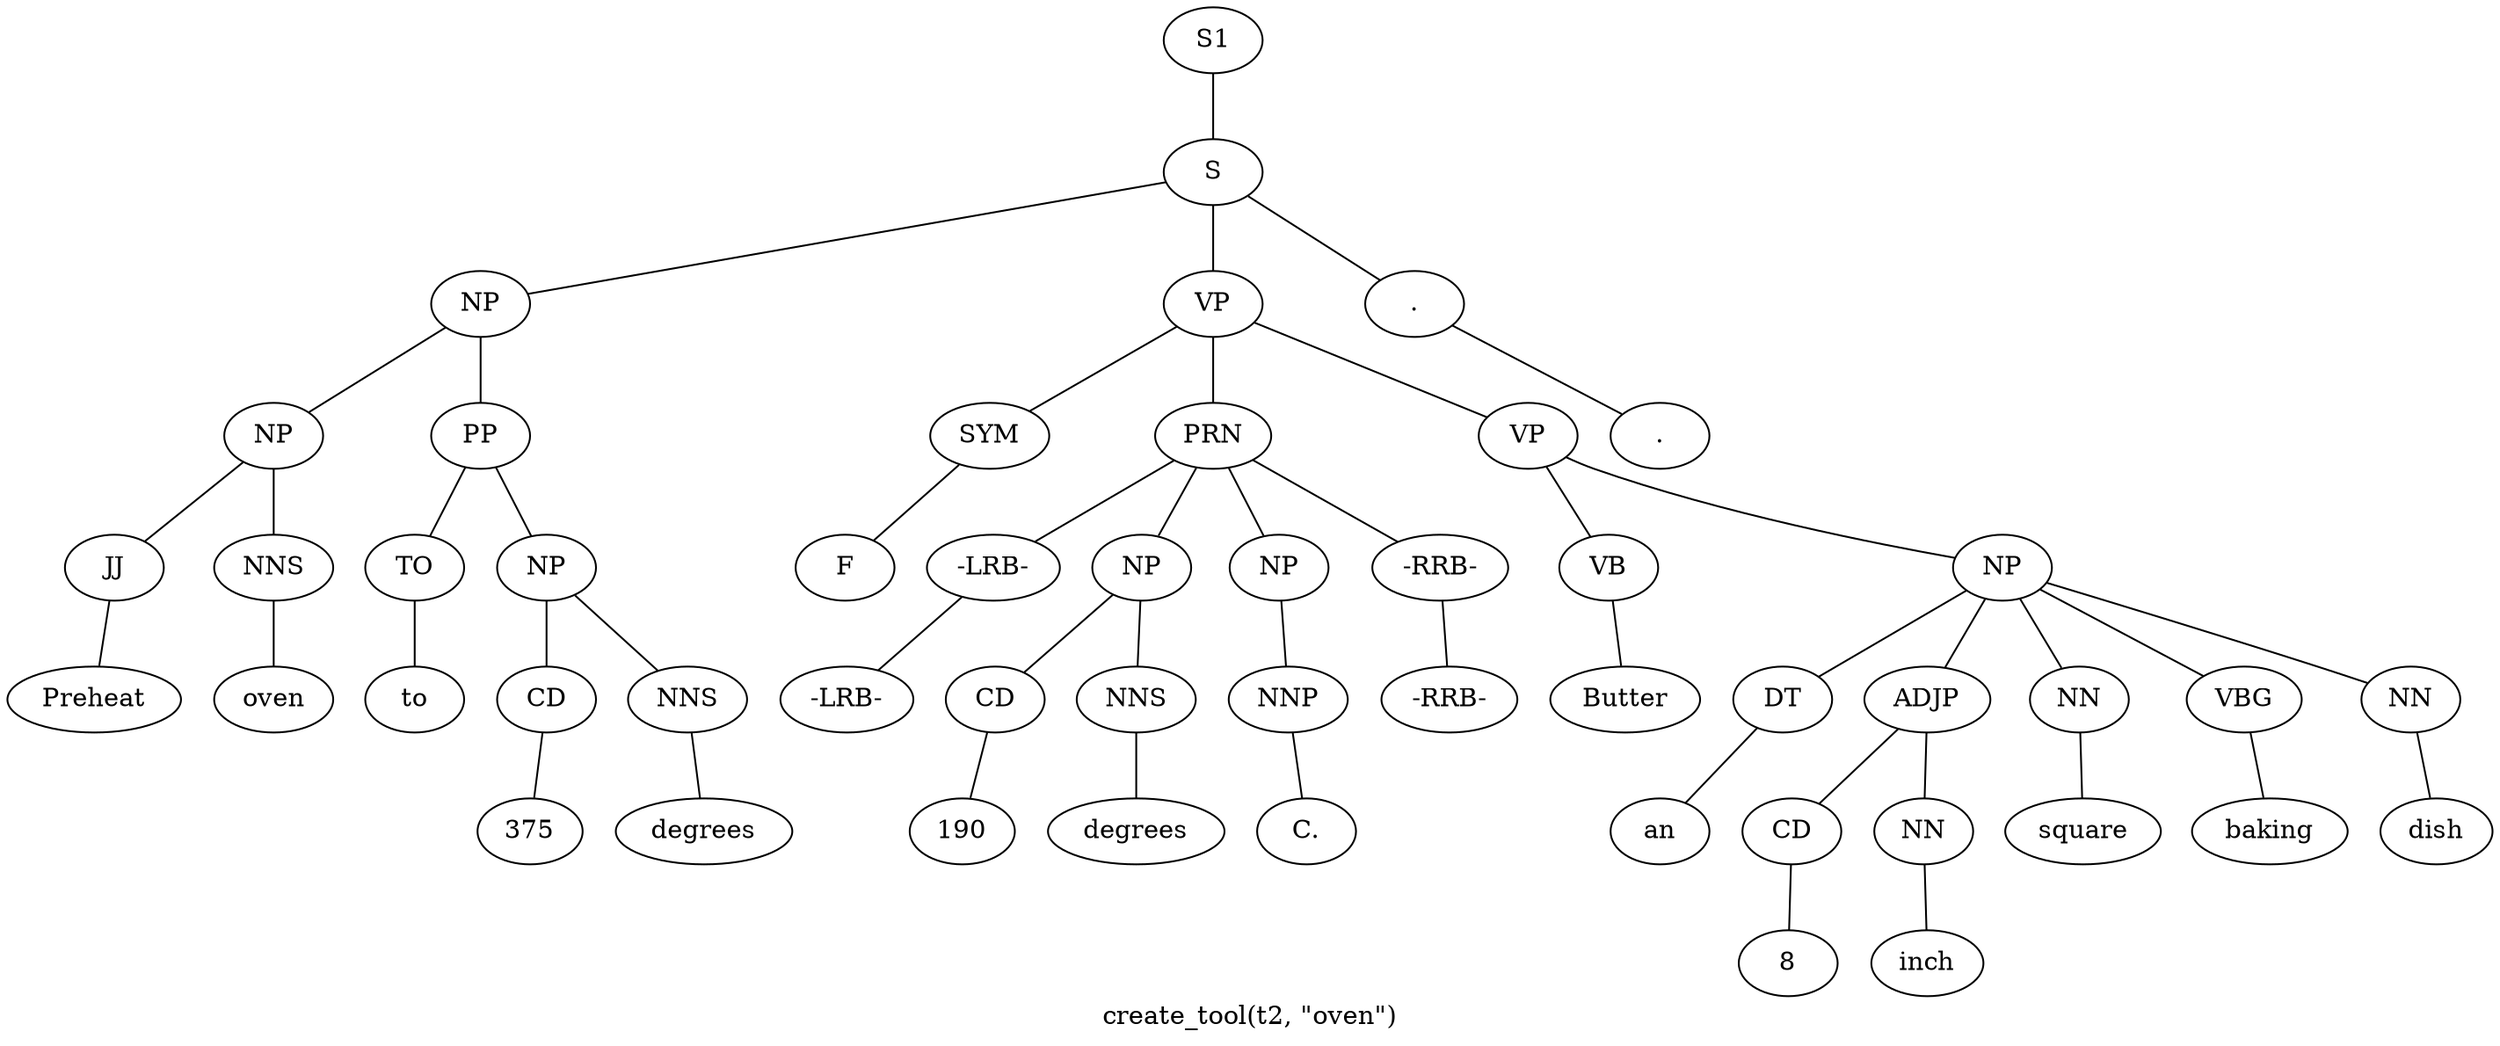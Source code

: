 graph SyntaxGraph {
	label = "create_tool(t2, \"oven\")";
	Node0 [label="S1"];
	Node1 [label="S"];
	Node2 [label="NP"];
	Node3 [label="NP"];
	Node4 [label="JJ"];
	Node5 [label="Preheat"];
	Node6 [label="NNS"];
	Node7 [label="oven"];
	Node8 [label="PP"];
	Node9 [label="TO"];
	Node10 [label="to"];
	Node11 [label="NP"];
	Node12 [label="CD"];
	Node13 [label="375"];
	Node14 [label="NNS"];
	Node15 [label="degrees"];
	Node16 [label="VP"];
	Node17 [label="SYM"];
	Node18 [label="F"];
	Node19 [label="PRN"];
	Node20 [label="-LRB-"];
	Node21 [label="-LRB-"];
	Node22 [label="NP"];
	Node23 [label="CD"];
	Node24 [label="190"];
	Node25 [label="NNS"];
	Node26 [label="degrees"];
	Node27 [label="NP"];
	Node28 [label="NNP"];
	Node29 [label="C."];
	Node30 [label="-RRB-"];
	Node31 [label="-RRB-"];
	Node32 [label="VP"];
	Node33 [label="VB"];
	Node34 [label="Butter"];
	Node35 [label="NP"];
	Node36 [label="DT"];
	Node37 [label="an"];
	Node38 [label="ADJP"];
	Node39 [label="CD"];
	Node40 [label="8"];
	Node41 [label="NN"];
	Node42 [label="inch"];
	Node43 [label="NN"];
	Node44 [label="square"];
	Node45 [label="VBG"];
	Node46 [label="baking"];
	Node47 [label="NN"];
	Node48 [label="dish"];
	Node49 [label="."];
	Node50 [label="."];

	Node0 -- Node1;
	Node1 -- Node2;
	Node1 -- Node16;
	Node1 -- Node49;
	Node2 -- Node3;
	Node2 -- Node8;
	Node3 -- Node4;
	Node3 -- Node6;
	Node4 -- Node5;
	Node6 -- Node7;
	Node8 -- Node9;
	Node8 -- Node11;
	Node9 -- Node10;
	Node11 -- Node12;
	Node11 -- Node14;
	Node12 -- Node13;
	Node14 -- Node15;
	Node16 -- Node17;
	Node16 -- Node19;
	Node16 -- Node32;
	Node17 -- Node18;
	Node19 -- Node20;
	Node19 -- Node22;
	Node19 -- Node27;
	Node19 -- Node30;
	Node20 -- Node21;
	Node22 -- Node23;
	Node22 -- Node25;
	Node23 -- Node24;
	Node25 -- Node26;
	Node27 -- Node28;
	Node28 -- Node29;
	Node30 -- Node31;
	Node32 -- Node33;
	Node32 -- Node35;
	Node33 -- Node34;
	Node35 -- Node36;
	Node35 -- Node38;
	Node35 -- Node43;
	Node35 -- Node45;
	Node35 -- Node47;
	Node36 -- Node37;
	Node38 -- Node39;
	Node38 -- Node41;
	Node39 -- Node40;
	Node41 -- Node42;
	Node43 -- Node44;
	Node45 -- Node46;
	Node47 -- Node48;
	Node49 -- Node50;
}